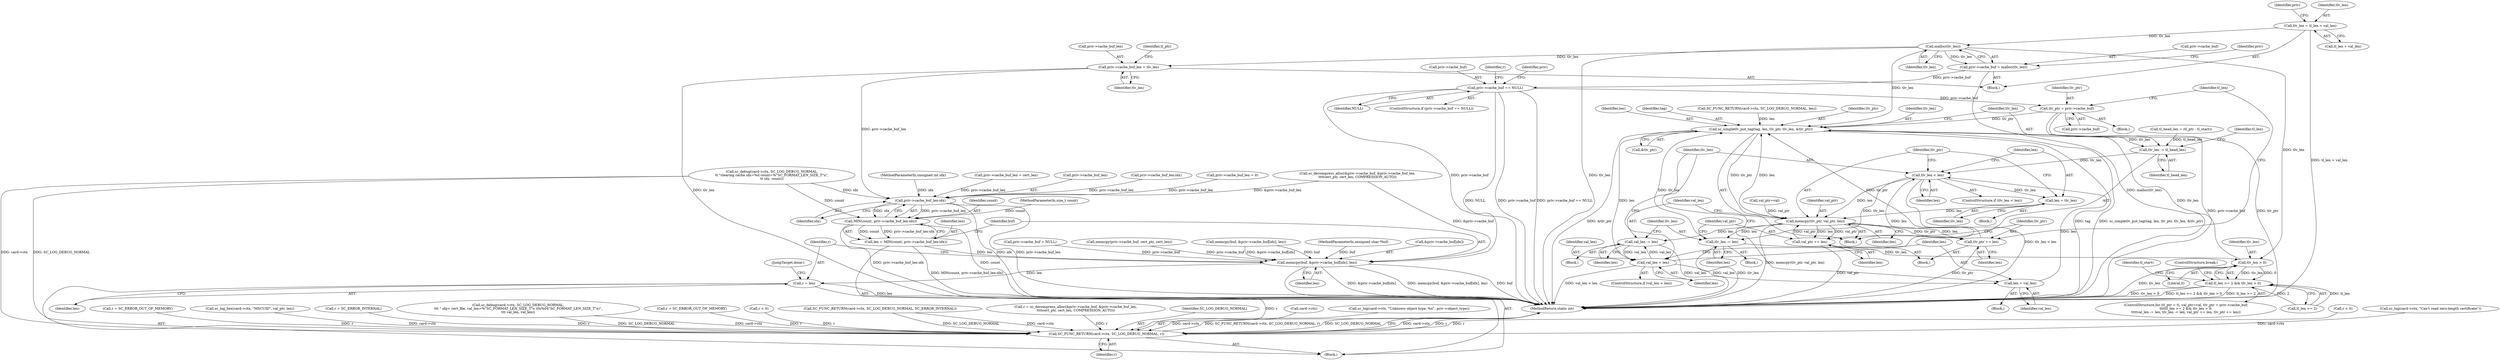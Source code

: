 digraph "0_OpenSC_8fe377e93b4b56060e5bbfb6f3142ceaeca744fa_3@integer" {
"1000275" [label="(Call,tlv_len = tl_len + val_len)"];
"1000284" [label="(Call,malloc(tlv_len))"];
"1000280" [label="(Call,priv->cache_buf = malloc(tlv_len))"];
"1000287" [label="(Call,priv->cache_buf == NULL)"];
"1000311" [label="(Call,tlv_ptr = priv->cache_buf)"];
"1000359" [label="(Call,sc_simpletlv_put_tag(tag, len, tlv_ptr, tlv_len, &tlv_ptr))"];
"1000366" [label="(Call,tlv_len -= tl_head_len)"];
"1000381" [label="(Call,tlv_len < len)"];
"1000328" [label="(Call,tlv_len -= len)"];
"1000320" [label="(Call,tlv_len > 0)"];
"1000316" [label="(Call,tl_len >= 2 && tlv_len > 0)"];
"1000385" [label="(Call,len = tlv_len)"];
"1000388" [label="(Call,memcpy(tlv_ptr, val_ptr, len))"];
"1000324" [label="(Call,val_len -= len)"];
"1000373" [label="(Call,val_len < len)"];
"1000377" [label="(Call,len = val_len)"];
"1000332" [label="(Call,val_ptr += len)"];
"1000335" [label="(Call,tlv_ptr += len)"];
"1000600" [label="(Call,memcpy(buf, &priv->cache_buf[idx], len))"];
"1000609" [label="(Call,r = len)"];
"1000621" [label="(Call,SC_FUNC_RETURN(card->ctx, SC_LOG_DEBUG_NORMAL, r))"];
"1000297" [label="(Call,priv->cache_buf_len = tlv_len)"];
"1000595" [label="(Call,priv->cache_buf_len-idx)"];
"1000593" [label="(Call,MIN(count, priv->cache_buf_len-idx))"];
"1000591" [label="(Call,len = MIN(count, priv->cache_buf_len-idx))"];
"1000611" [label="(Identifier,len)"];
"1000281" [label="(Call,priv->cache_buf)"];
"1000321" [label="(Identifier,tlv_len)"];
"1000273" [label="(Block,)"];
"1000312" [label="(Identifier,tlv_ptr)"];
"1000622" [label="(Call,card->ctx)"];
"1000364" [label="(Call,&tlv_ptr)"];
"1000354" [label="(Call,tl_head_len = (tl_ptr - tl_start))"];
"1000574" [label="(Call,sc_log(card->ctx, \"Unknown object type: %x\", priv->object_type))"];
"1000373" [label="(Call,val_len < len)"];
"1000381" [label="(Call,tlv_len < len)"];
"1000291" [label="(Identifier,NULL)"];
"1000285" [label="(Identifier,tlv_len)"];
"1000186" [label="(Call,memcpy(buf, &priv->cache_buf[idx], len))"];
"1000327" [label="(Block,)"];
"1000302" [label="(ControlStructure,for (tl_ptr = tl, val_ptr=val, tlv_ptr = priv->cache_buf;\n\t\t\t\ttl_len >= 2 && tlv_len > 0;\n\t\t\t\tval_len -= len, tlv_len -= len, val_ptr += len, tlv_ptr += len))"];
"1000363" [label="(Identifier,tlv_len)"];
"1000328" [label="(Call,tlv_len -= len)"];
"1000595" [label="(Call,priv->cache_buf_len-idx)"];
"1000287" [label="(Call,priv->cache_buf == NULL)"];
"1000311" [label="(Call,tlv_ptr = priv->cache_buf)"];
"1000592" [label="(Identifier,len)"];
"1000250" [label="(Call,r < 0)"];
"1000565" [label="(Call,sc_log(card->ctx, \"Can't read zero-length certificate\"))"];
"1000280" [label="(Call,priv->cache_buf = malloc(tlv_len))"];
"1000514" [label="(Call,sc_decompress_alloc(&priv->cache_buf, &priv->cache_buf_len,\n\t\t\t\tcert_ptr, cert_len, COMPRESSION_AUTO))"];
"1000391" [label="(Identifier,len)"];
"1000293" [label="(Call,r = SC_ERROR_OUT_OF_MEMORY)"];
"1000374" [label="(Identifier,val_len)"];
"1000368" [label="(Identifier,tl_head_len)"];
"1000390" [label="(Identifier,val_ptr)"];
"1000375" [label="(Identifier,len)"];
"1000488" [label="(Call,sc_log_hex(card->ctx, \"MSCUID\", val_ptr, len))"];
"1000582" [label="(Call,r = SC_ERROR_INTERNAL)"];
"1000282" [label="(Identifier,priv)"];
"1000331" [label="(Block,)"];
"1000323" [label="(Block,)"];
"1000377" [label="(Call,len = val_len)"];
"1000388" [label="(Call,memcpy(tlv_ptr, val_ptr, len))"];
"1000335" [label="(Call,tlv_ptr += len)"];
"1000333" [label="(Identifier,val_ptr)"];
"1000359" [label="(Call,sc_simpletlv_put_tag(tag, len, tlv_ptr, tlv_len, &tlv_ptr))"];
"1000286" [label="(ControlStructure,if (priv->cache_buf == NULL))"];
"1000320" [label="(Call,tlv_len > 0)"];
"1000382" [label="(Identifier,tlv_len)"];
"1000318" [label="(Identifier,tl_len)"];
"1000113" [label="(MethodParameterIn,size_t count)"];
"1000380" [label="(ControlStructure,if (tlv_len < len))"];
"1000316" [label="(Call,tl_len >= 2 && tlv_len > 0)"];
"1000289" [label="(Identifier,priv)"];
"1000384" [label="(Block,)"];
"1000387" [label="(Identifier,tlv_len)"];
"1000324" [label="(Call,val_len -= len)"];
"1000181" [label="(Call,priv->cache_buf_len-idx)"];
"1000223" [label="(Call,priv->cache_buf_len = 0)"];
"1000322" [label="(Literal,0)"];
"1000370" [label="(Identifier,tl_len)"];
"1000276" [label="(Identifier,tlv_len)"];
"1000111" [label="(MethodParameterIn,unsigned int idx)"];
"1000609" [label="(Call,r = len)"];
"1000294" [label="(Identifier,r)"];
"1000308" [label="(Call,val_ptr=val)"];
"1000361" [label="(Identifier,len)"];
"1000608" [label="(Identifier,len)"];
"1000366" [label="(Call,tlv_len -= tl_head_len)"];
"1000394" [label="(Call,sc_debug(card->ctx, SC_LOG_DEBUG_NORMAL,\n\t\t\t \" obj= cert_file, val_len=%\"SC_FORMAT_LEN_SIZE_T\"u (0x%04\"SC_FORMAT_LEN_SIZE_T\"x)\",\n\t\t\t val_len, val_len))"];
"1000288" [label="(Call,priv->cache_buf)"];
"1000317" [label="(Call,tl_len >= 2)"];
"1000548" [label="(Call,r = SC_ERROR_OUT_OF_MEMORY)"];
"1000284" [label="(Call,malloc(tlv_len))"];
"1000112" [label="(MethodParameterIn,unsigned char *buf)"];
"1000301" [label="(Identifier,tlv_len)"];
"1000627" [label="(MethodReturn,static int)"];
"1000552" [label="(Call,priv->cache_buf_len = cert_len)"];
"1000340" [label="(Identifier,tl_start)"];
"1000379" [label="(Identifier,val_len)"];
"1000329" [label="(Identifier,tlv_len)"];
"1000599" [label="(Identifier,idx)"];
"1000298" [label="(Call,priv->cache_buf_len)"];
"1000360" [label="(Identifier,tag)"];
"1000115" [label="(Block,)"];
"1000330" [label="(Identifier,len)"];
"1000299" [label="(Identifier,priv)"];
"1000591" [label="(Call,len = MIN(count, priv->cache_buf_len-idx))"];
"1000596" [label="(Call,priv->cache_buf_len)"];
"1000602" [label="(Call,&priv->cache_buf[idx])"];
"1000612" [label="(JumpTarget,done:)"];
"1000305" [label="(Identifier,tl_ptr)"];
"1000201" [label="(Call,sc_debug(card->ctx, SC_LOG_DEBUG_NORMAL,\n\t\t \"clearing cache idx=%d count=%\"SC_FORMAT_LEN_SIZE_T\"u\",\n\t\t idx, count))"];
"1000307" [label="(Block,)"];
"1000265" [label="(Call,r < 0)"];
"1000313" [label="(Call,priv->cache_buf)"];
"1000383" [label="(Identifier,len)"];
"1000626" [label="(Identifier,r)"];
"1000234" [label="(Call,SC_FUNC_RETURN(card->ctx, SC_LOG_DEBUG_NORMAL, SC_ERROR_INTERNAL))"];
"1000601" [label="(Identifier,buf)"];
"1000337" [label="(Identifier,len)"];
"1000621" [label="(Call,SC_FUNC_RETURN(card->ctx, SC_LOG_DEBUG_NORMAL, r))"];
"1000334" [label="(Identifier,len)"];
"1000326" [label="(Identifier,len)"];
"1000512" [label="(Call,r = sc_decompress_alloc(&priv->cache_buf, &priv->cache_buf_len,\n\t\t\t\tcert_ptr, cert_len, COMPRESSION_AUTO))"];
"1000385" [label="(Call,len = tlv_len)"];
"1000378" [label="(Identifier,len)"];
"1000367" [label="(Identifier,tlv_len)"];
"1000218" [label="(Call,priv->cache_buf = NULL)"];
"1000336" [label="(Identifier,tlv_ptr)"];
"1000557" [label="(Call,memcpy(priv->cache_buf, cert_ptr, cert_len))"];
"1000600" [label="(Call,memcpy(buf, &priv->cache_buf[idx], len))"];
"1000625" [label="(Identifier,SC_LOG_DEBUG_NORMAL)"];
"1000594" [label="(Identifier,count)"];
"1000195" [label="(Call,SC_FUNC_RETURN(card->ctx, SC_LOG_DEBUG_NORMAL, len))"];
"1000275" [label="(Call,tlv_len = tl_len + val_len)"];
"1000386" [label="(Identifier,len)"];
"1000362" [label="(Identifier,tlv_ptr)"];
"1000325" [label="(Identifier,val_len)"];
"1000610" [label="(Identifier,r)"];
"1000593" [label="(Call,MIN(count, priv->cache_buf_len-idx))"];
"1000392" [label="(ControlStructure,break;)"];
"1000332" [label="(Call,val_ptr += len)"];
"1000297" [label="(Call,priv->cache_buf_len = tlv_len)"];
"1000338" [label="(Block,)"];
"1000372" [label="(ControlStructure,if (val_len < len))"];
"1000389" [label="(Identifier,tlv_ptr)"];
"1000376" [label="(Block,)"];
"1000277" [label="(Call,tl_len + val_len)"];
"1000275" -> "1000273"  [label="AST: "];
"1000275" -> "1000277"  [label="CFG: "];
"1000276" -> "1000275"  [label="AST: "];
"1000277" -> "1000275"  [label="AST: "];
"1000282" -> "1000275"  [label="CFG: "];
"1000275" -> "1000627"  [label="DDG: tl_len + val_len"];
"1000275" -> "1000284"  [label="DDG: tlv_len"];
"1000284" -> "1000280"  [label="AST: "];
"1000284" -> "1000285"  [label="CFG: "];
"1000285" -> "1000284"  [label="AST: "];
"1000280" -> "1000284"  [label="CFG: "];
"1000284" -> "1000627"  [label="DDG: tlv_len"];
"1000284" -> "1000280"  [label="DDG: tlv_len"];
"1000284" -> "1000297"  [label="DDG: tlv_len"];
"1000284" -> "1000320"  [label="DDG: tlv_len"];
"1000284" -> "1000359"  [label="DDG: tlv_len"];
"1000280" -> "1000273"  [label="AST: "];
"1000281" -> "1000280"  [label="AST: "];
"1000289" -> "1000280"  [label="CFG: "];
"1000280" -> "1000627"  [label="DDG: malloc(tlv_len)"];
"1000280" -> "1000287"  [label="DDG: priv->cache_buf"];
"1000287" -> "1000286"  [label="AST: "];
"1000287" -> "1000291"  [label="CFG: "];
"1000288" -> "1000287"  [label="AST: "];
"1000291" -> "1000287"  [label="AST: "];
"1000294" -> "1000287"  [label="CFG: "];
"1000299" -> "1000287"  [label="CFG: "];
"1000287" -> "1000627"  [label="DDG: NULL"];
"1000287" -> "1000627"  [label="DDG: priv->cache_buf == NULL"];
"1000287" -> "1000627"  [label="DDG: priv->cache_buf"];
"1000287" -> "1000311"  [label="DDG: priv->cache_buf"];
"1000287" -> "1000600"  [label="DDG: priv->cache_buf"];
"1000311" -> "1000307"  [label="AST: "];
"1000311" -> "1000313"  [label="CFG: "];
"1000312" -> "1000311"  [label="AST: "];
"1000313" -> "1000311"  [label="AST: "];
"1000318" -> "1000311"  [label="CFG: "];
"1000311" -> "1000627"  [label="DDG: tlv_ptr"];
"1000311" -> "1000627"  [label="DDG: priv->cache_buf"];
"1000311" -> "1000359"  [label="DDG: tlv_ptr"];
"1000359" -> "1000338"  [label="AST: "];
"1000359" -> "1000364"  [label="CFG: "];
"1000360" -> "1000359"  [label="AST: "];
"1000361" -> "1000359"  [label="AST: "];
"1000362" -> "1000359"  [label="AST: "];
"1000363" -> "1000359"  [label="AST: "];
"1000364" -> "1000359"  [label="AST: "];
"1000367" -> "1000359"  [label="CFG: "];
"1000359" -> "1000627"  [label="DDG: &tlv_ptr"];
"1000359" -> "1000627"  [label="DDG: tag"];
"1000359" -> "1000627"  [label="DDG: sc_simpletlv_put_tag(tag, len, tlv_ptr, tlv_len, &tlv_ptr)"];
"1000195" -> "1000359"  [label="DDG: len"];
"1000388" -> "1000359"  [label="DDG: len"];
"1000335" -> "1000359"  [label="DDG: tlv_ptr"];
"1000328" -> "1000359"  [label="DDG: tlv_len"];
"1000320" -> "1000359"  [label="DDG: tlv_len"];
"1000359" -> "1000366"  [label="DDG: tlv_len"];
"1000359" -> "1000373"  [label="DDG: len"];
"1000359" -> "1000388"  [label="DDG: tlv_ptr"];
"1000366" -> "1000338"  [label="AST: "];
"1000366" -> "1000368"  [label="CFG: "];
"1000367" -> "1000366"  [label="AST: "];
"1000368" -> "1000366"  [label="AST: "];
"1000370" -> "1000366"  [label="CFG: "];
"1000354" -> "1000366"  [label="DDG: tl_head_len"];
"1000366" -> "1000381"  [label="DDG: tlv_len"];
"1000381" -> "1000380"  [label="AST: "];
"1000381" -> "1000383"  [label="CFG: "];
"1000382" -> "1000381"  [label="AST: "];
"1000383" -> "1000381"  [label="AST: "];
"1000386" -> "1000381"  [label="CFG: "];
"1000389" -> "1000381"  [label="CFG: "];
"1000381" -> "1000627"  [label="DDG: tlv_len < len"];
"1000381" -> "1000328"  [label="DDG: tlv_len"];
"1000373" -> "1000381"  [label="DDG: len"];
"1000377" -> "1000381"  [label="DDG: len"];
"1000381" -> "1000385"  [label="DDG: tlv_len"];
"1000381" -> "1000388"  [label="DDG: len"];
"1000328" -> "1000327"  [label="AST: "];
"1000328" -> "1000330"  [label="CFG: "];
"1000329" -> "1000328"  [label="AST: "];
"1000330" -> "1000328"  [label="AST: "];
"1000333" -> "1000328"  [label="CFG: "];
"1000328" -> "1000627"  [label="DDG: tlv_len"];
"1000328" -> "1000320"  [label="DDG: tlv_len"];
"1000388" -> "1000328"  [label="DDG: len"];
"1000320" -> "1000316"  [label="AST: "];
"1000320" -> "1000322"  [label="CFG: "];
"1000321" -> "1000320"  [label="AST: "];
"1000322" -> "1000320"  [label="AST: "];
"1000316" -> "1000320"  [label="CFG: "];
"1000320" -> "1000627"  [label="DDG: tlv_len"];
"1000320" -> "1000316"  [label="DDG: tlv_len"];
"1000320" -> "1000316"  [label="DDG: 0"];
"1000316" -> "1000302"  [label="AST: "];
"1000316" -> "1000317"  [label="CFG: "];
"1000317" -> "1000316"  [label="AST: "];
"1000340" -> "1000316"  [label="CFG: "];
"1000392" -> "1000316"  [label="CFG: "];
"1000316" -> "1000627"  [label="DDG: tl_len >= 2 && tlv_len > 0"];
"1000316" -> "1000627"  [label="DDG: tlv_len > 0"];
"1000316" -> "1000627"  [label="DDG: tl_len >= 2"];
"1000317" -> "1000316"  [label="DDG: tl_len"];
"1000317" -> "1000316"  [label="DDG: 2"];
"1000385" -> "1000384"  [label="AST: "];
"1000385" -> "1000387"  [label="CFG: "];
"1000386" -> "1000385"  [label="AST: "];
"1000387" -> "1000385"  [label="AST: "];
"1000389" -> "1000385"  [label="CFG: "];
"1000385" -> "1000388"  [label="DDG: len"];
"1000388" -> "1000338"  [label="AST: "];
"1000388" -> "1000391"  [label="CFG: "];
"1000389" -> "1000388"  [label="AST: "];
"1000390" -> "1000388"  [label="AST: "];
"1000391" -> "1000388"  [label="AST: "];
"1000325" -> "1000388"  [label="CFG: "];
"1000388" -> "1000627"  [label="DDG: memcpy(tlv_ptr, val_ptr, len)"];
"1000388" -> "1000324"  [label="DDG: len"];
"1000388" -> "1000332"  [label="DDG: len"];
"1000388" -> "1000332"  [label="DDG: val_ptr"];
"1000388" -> "1000335"  [label="DDG: len"];
"1000388" -> "1000335"  [label="DDG: tlv_ptr"];
"1000308" -> "1000388"  [label="DDG: val_ptr"];
"1000332" -> "1000388"  [label="DDG: val_ptr"];
"1000324" -> "1000323"  [label="AST: "];
"1000324" -> "1000326"  [label="CFG: "];
"1000325" -> "1000324"  [label="AST: "];
"1000326" -> "1000324"  [label="AST: "];
"1000329" -> "1000324"  [label="CFG: "];
"1000324" -> "1000627"  [label="DDG: val_len"];
"1000373" -> "1000324"  [label="DDG: val_len"];
"1000324" -> "1000373"  [label="DDG: val_len"];
"1000373" -> "1000372"  [label="AST: "];
"1000373" -> "1000375"  [label="CFG: "];
"1000374" -> "1000373"  [label="AST: "];
"1000375" -> "1000373"  [label="AST: "];
"1000378" -> "1000373"  [label="CFG: "];
"1000382" -> "1000373"  [label="CFG: "];
"1000373" -> "1000627"  [label="DDG: val_len < len"];
"1000373" -> "1000377"  [label="DDG: val_len"];
"1000377" -> "1000376"  [label="AST: "];
"1000377" -> "1000379"  [label="CFG: "];
"1000378" -> "1000377"  [label="AST: "];
"1000379" -> "1000377"  [label="AST: "];
"1000382" -> "1000377"  [label="CFG: "];
"1000332" -> "1000331"  [label="AST: "];
"1000332" -> "1000334"  [label="CFG: "];
"1000333" -> "1000332"  [label="AST: "];
"1000334" -> "1000332"  [label="AST: "];
"1000336" -> "1000332"  [label="CFG: "];
"1000332" -> "1000627"  [label="DDG: val_ptr"];
"1000335" -> "1000331"  [label="AST: "];
"1000335" -> "1000337"  [label="CFG: "];
"1000336" -> "1000335"  [label="AST: "];
"1000337" -> "1000335"  [label="AST: "];
"1000318" -> "1000335"  [label="CFG: "];
"1000335" -> "1000627"  [label="DDG: tlv_ptr"];
"1000600" -> "1000115"  [label="AST: "];
"1000600" -> "1000608"  [label="CFG: "];
"1000601" -> "1000600"  [label="AST: "];
"1000602" -> "1000600"  [label="AST: "];
"1000608" -> "1000600"  [label="AST: "];
"1000610" -> "1000600"  [label="CFG: "];
"1000600" -> "1000627"  [label="DDG: &priv->cache_buf[idx]"];
"1000600" -> "1000627"  [label="DDG: memcpy(buf, &priv->cache_buf[idx], len)"];
"1000600" -> "1000627"  [label="DDG: buf"];
"1000186" -> "1000600"  [label="DDG: buf"];
"1000186" -> "1000600"  [label="DDG: &priv->cache_buf[idx]"];
"1000112" -> "1000600"  [label="DDG: buf"];
"1000218" -> "1000600"  [label="DDG: priv->cache_buf"];
"1000514" -> "1000600"  [label="DDG: &priv->cache_buf"];
"1000557" -> "1000600"  [label="DDG: priv->cache_buf"];
"1000591" -> "1000600"  [label="DDG: len"];
"1000600" -> "1000609"  [label="DDG: len"];
"1000609" -> "1000115"  [label="AST: "];
"1000609" -> "1000611"  [label="CFG: "];
"1000610" -> "1000609"  [label="AST: "];
"1000611" -> "1000609"  [label="AST: "];
"1000612" -> "1000609"  [label="CFG: "];
"1000609" -> "1000627"  [label="DDG: len"];
"1000609" -> "1000621"  [label="DDG: r"];
"1000621" -> "1000115"  [label="AST: "];
"1000621" -> "1000626"  [label="CFG: "];
"1000622" -> "1000621"  [label="AST: "];
"1000625" -> "1000621"  [label="AST: "];
"1000626" -> "1000621"  [label="AST: "];
"1000627" -> "1000621"  [label="CFG: "];
"1000621" -> "1000627"  [label="DDG: card->ctx"];
"1000621" -> "1000627"  [label="DDG: r"];
"1000621" -> "1000627"  [label="DDG: SC_FUNC_RETURN(card->ctx, SC_LOG_DEBUG_NORMAL, r)"];
"1000621" -> "1000627"  [label="DDG: SC_LOG_DEBUG_NORMAL"];
"1000574" -> "1000621"  [label="DDG: card->ctx"];
"1000488" -> "1000621"  [label="DDG: card->ctx"];
"1000234" -> "1000621"  [label="DDG: card->ctx"];
"1000234" -> "1000621"  [label="DDG: SC_LOG_DEBUG_NORMAL"];
"1000565" -> "1000621"  [label="DDG: card->ctx"];
"1000201" -> "1000621"  [label="DDG: card->ctx"];
"1000201" -> "1000621"  [label="DDG: SC_LOG_DEBUG_NORMAL"];
"1000394" -> "1000621"  [label="DDG: card->ctx"];
"1000394" -> "1000621"  [label="DDG: SC_LOG_DEBUG_NORMAL"];
"1000250" -> "1000621"  [label="DDG: r"];
"1000293" -> "1000621"  [label="DDG: r"];
"1000512" -> "1000621"  [label="DDG: r"];
"1000582" -> "1000621"  [label="DDG: r"];
"1000265" -> "1000621"  [label="DDG: r"];
"1000548" -> "1000621"  [label="DDG: r"];
"1000297" -> "1000273"  [label="AST: "];
"1000297" -> "1000301"  [label="CFG: "];
"1000298" -> "1000297"  [label="AST: "];
"1000301" -> "1000297"  [label="AST: "];
"1000305" -> "1000297"  [label="CFG: "];
"1000297" -> "1000627"  [label="DDG: tlv_len"];
"1000297" -> "1000595"  [label="DDG: priv->cache_buf_len"];
"1000595" -> "1000593"  [label="AST: "];
"1000595" -> "1000599"  [label="CFG: "];
"1000596" -> "1000595"  [label="AST: "];
"1000599" -> "1000595"  [label="AST: "];
"1000593" -> "1000595"  [label="CFG: "];
"1000595" -> "1000627"  [label="DDG: idx"];
"1000595" -> "1000627"  [label="DDG: priv->cache_buf_len"];
"1000595" -> "1000593"  [label="DDG: priv->cache_buf_len"];
"1000595" -> "1000593"  [label="DDG: idx"];
"1000181" -> "1000595"  [label="DDG: priv->cache_buf_len"];
"1000552" -> "1000595"  [label="DDG: priv->cache_buf_len"];
"1000514" -> "1000595"  [label="DDG: &priv->cache_buf_len"];
"1000223" -> "1000595"  [label="DDG: priv->cache_buf_len"];
"1000201" -> "1000595"  [label="DDG: idx"];
"1000111" -> "1000595"  [label="DDG: idx"];
"1000593" -> "1000591"  [label="AST: "];
"1000594" -> "1000593"  [label="AST: "];
"1000591" -> "1000593"  [label="CFG: "];
"1000593" -> "1000627"  [label="DDG: priv->cache_buf_len-idx"];
"1000593" -> "1000627"  [label="DDG: count"];
"1000593" -> "1000591"  [label="DDG: count"];
"1000593" -> "1000591"  [label="DDG: priv->cache_buf_len-idx"];
"1000201" -> "1000593"  [label="DDG: count"];
"1000113" -> "1000593"  [label="DDG: count"];
"1000591" -> "1000115"  [label="AST: "];
"1000592" -> "1000591"  [label="AST: "];
"1000601" -> "1000591"  [label="CFG: "];
"1000591" -> "1000627"  [label="DDG: MIN(count, priv->cache_buf_len-idx)"];
}
